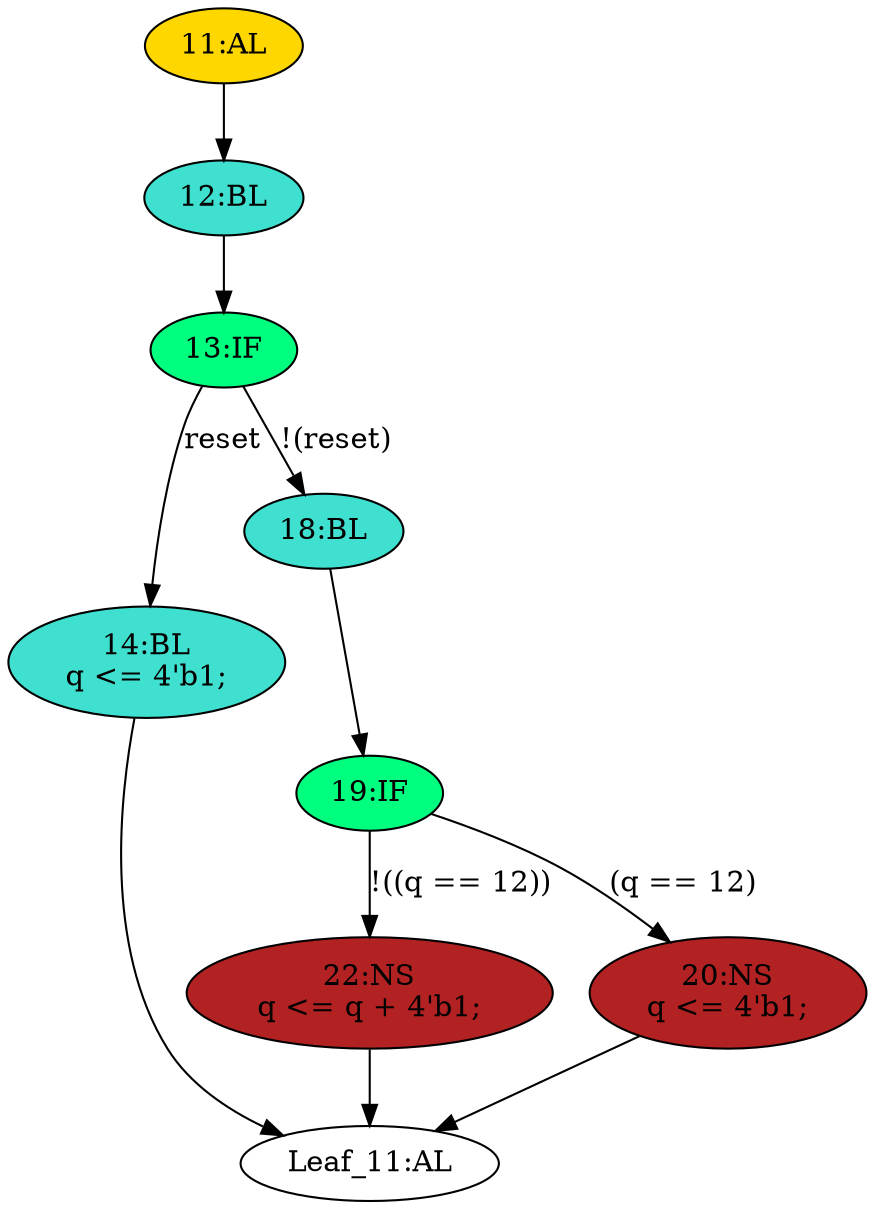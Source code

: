 strict digraph "" {
	node [label="\N"];
	"14:BL"	[ast="<pyverilog.vparser.ast.Block object at 0x7fee0c1785d0>",
		fillcolor=turquoise,
		label="14:BL
q <= 4'b1;",
		statements="[<pyverilog.vparser.ast.NonblockingSubstitution object at 0x7fee0c178390>]",
		style=filled,
		typ=Block];
	"Leaf_11:AL"	[def_var="['q']",
		label="Leaf_11:AL"];
	"14:BL" -> "Leaf_11:AL"	[cond="[]",
		lineno=None];
	"13:IF"	[ast="<pyverilog.vparser.ast.IfStatement object at 0x7fee0c178790>",
		fillcolor=springgreen,
		label="13:IF",
		statements="[]",
		style=filled,
		typ=IfStatement];
	"13:IF" -> "14:BL"	[cond="['reset']",
		label=reset,
		lineno=13];
	"18:BL"	[ast="<pyverilog.vparser.ast.Block object at 0x7fee0c178810>",
		fillcolor=turquoise,
		label="18:BL",
		statements="[]",
		style=filled,
		typ=Block];
	"13:IF" -> "18:BL"	[cond="['reset']",
		label="!(reset)",
		lineno=13];
	"19:IF"	[ast="<pyverilog.vparser.ast.IfStatement object at 0x7fee0c178850>",
		fillcolor=springgreen,
		label="19:IF",
		statements="[]",
		style=filled,
		typ=IfStatement];
	"22:NS"	[ast="<pyverilog.vparser.ast.NonblockingSubstitution object at 0x7fee0c178890>",
		fillcolor=firebrick,
		label="22:NS
q <= q + 4'b1;",
		statements="[<pyverilog.vparser.ast.NonblockingSubstitution object at 0x7fee0c178890>]",
		style=filled,
		typ=NonblockingSubstitution];
	"19:IF" -> "22:NS"	[cond="['q']",
		label="!((q == 12))",
		lineno=19];
	"20:NS"	[ast="<pyverilog.vparser.ast.NonblockingSubstitution object at 0x7fee0c178a90>",
		fillcolor=firebrick,
		label="20:NS
q <= 4'b1;",
		statements="[<pyverilog.vparser.ast.NonblockingSubstitution object at 0x7fee0c178a90>]",
		style=filled,
		typ=NonblockingSubstitution];
	"19:IF" -> "20:NS"	[cond="['q']",
		label="(q == 12)",
		lineno=19];
	"12:BL"	[ast="<pyverilog.vparser.ast.Block object at 0x7fee0c178710>",
		fillcolor=turquoise,
		label="12:BL",
		statements="[]",
		style=filled,
		typ=Block];
	"12:BL" -> "13:IF"	[cond="[]",
		lineno=None];
	"18:BL" -> "19:IF"	[cond="[]",
		lineno=None];
	"22:NS" -> "Leaf_11:AL"	[cond="[]",
		lineno=None];
	"20:NS" -> "Leaf_11:AL"	[cond="[]",
		lineno=None];
	"11:AL"	[ast="<pyverilog.vparser.ast.Always object at 0x7fee0c178610>",
		clk_sens=True,
		fillcolor=gold,
		label="11:AL",
		sens="['clk']",
		statements="[]",
		style=filled,
		typ=Always,
		use_var="['reset', 'q']"];
	"11:AL" -> "12:BL"	[cond="[]",
		lineno=None];
}
